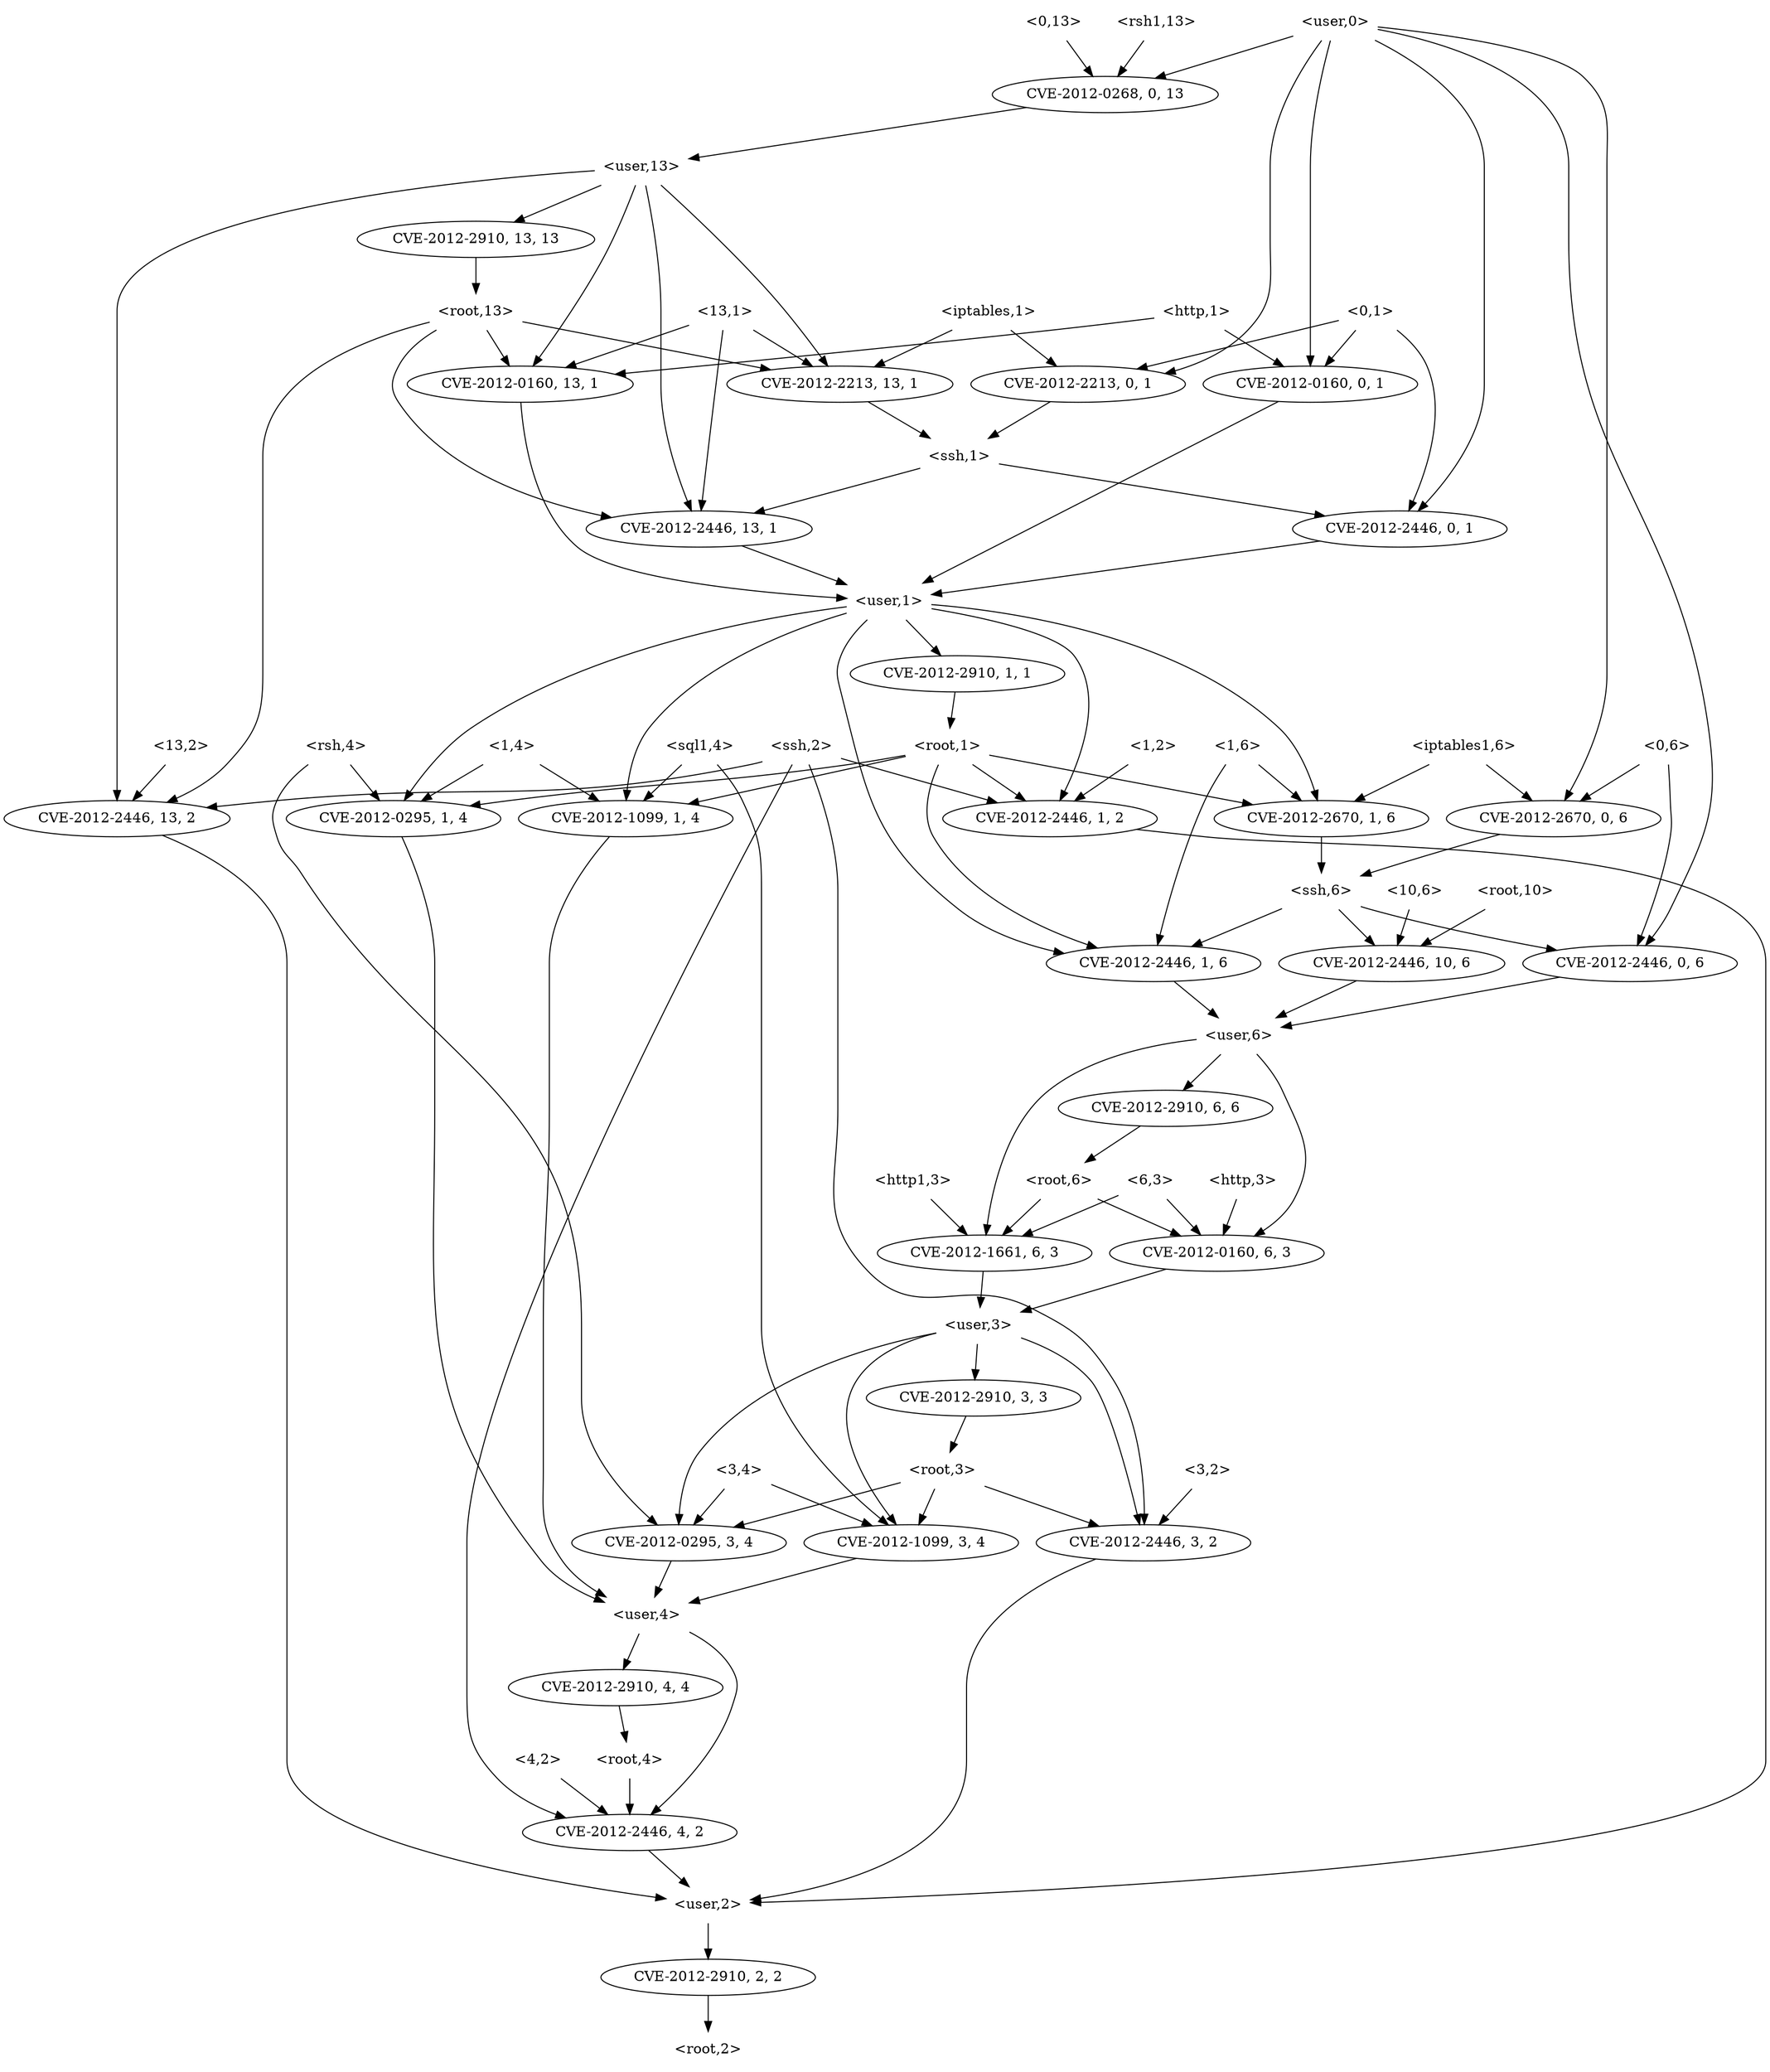 strict digraph {
	graph [bb="0,0,1488,2052"];
	node [label="\N"];
	"<rsh,4>"	 [height=0.5,
		pos="1152,1314",
		shape=plaintext,
		width=0.81944];
	"<v_rsh,3,4>"	 [height=0.5,
		label=<CVE-2012-0295, 3, 4>,
		pos="834,522",
		width=2.4499];
	"<rsh,4>" -> "<v_rsh,3,4>"	 [pos="e,853.44,539.87 1122.3,1297.6 1107.7,1288.6 1091.1,1275.8 1081,1260 1059.2,1225.9 1062,1211.4 1062,1171 1062,1171 1062,1171 1062\
,737 1062,723.36 921.48,599.24 861.07,546.52"];
	"<v_rsh,1,4>"	 [height=0.5,
		label=<CVE-2012-0295, 1, 4>,
		pos="1178,1242",
		width=2.4499];
	"<rsh,4>" -> "<v_rsh,1,4>"	 [pos="e,1171.6,1260.1 1158.4,1295.7 1161.4,1287.8 1164.9,1278.3 1168.1,1269.5"];
	"<user,4>"	 [height=0.5,
		pos="931,450",
		shape=plaintext,
		width=0.91667];
	"<v_rsh,3,4>" -> "<user,4>"	 [pos="e,907.16,468.2 856.99,504.41 869.51,495.37 885.22,484.04 898.93,474.14"];
	"<v_rsh,1,4>" -> "<user,4>"	 [pos="e,964.13,456.51 1205.3,1224.8 1240.4,1201.8 1297,1155.8 1297,1099 1297,1099 1297,1099 1297,593 1297,524.44 1071,475.95 974.18,458.32"];
	"<root,3>"	 [height=0.5,
		pos="768,594",
		shape=plaintext,
		width=0.89583];
	"<root,3>" -> "<v_rsh,3,4>"	 [pos="e,817.87,540.1 784.31,575.7 792.31,567.22 802.07,556.86 810.82,547.58"];
	"<v_sql1,3,4>"	 [height=0.5,
		label=<CVE-2012-1099, 3, 4>,
		pos="1029,522",
		width=2.4499];
	"<root,3>" -> "<v_sql1,3,4>"	 [pos="e,977.98,536.68 800.27,584.35 842.04,573.14 915.68,553.39 968.12,539.33"];
	"<v_ssh,3,2>"	 [height=0.5,
		label=<CVE-2012-2446, 3, 2>,
		pos="173,522",
		width=2.4499];
	"<root,3>" -> "<v_ssh,3,2>"	 [pos="e,247.27,531.74 735.59,589.19 645.72,578.61 391.2,548.67 257.47,532.94"];
	"<v_sql1,3,4>" -> "<user,4>"	 [pos="e,955.08,468.2 1005.8,504.41 993.12,495.37 977.26,484.04 963.4,474.14"];
	"<user,2>"	 [height=0.5,
		pos="250,162",
		shape=plaintext,
		width=0.91667];
	"<v_ssh,3,2>" -> "<user,2>"	 [pos="e,242.31,180.09 180.89,503.93 192.29,477.67 212,425.53 212,379 212,379 212,379 212,305 212,263.63 227.23,217.72 238.41,189.61"];
	"<0,1>"	 [height=0.5,
		pos="1174,1746",
		shape=plaintext,
		width=0.75];
	"<v_http,0,1>"	 [height=0.5,
		label=<CVE-2012-0160, 0, 1>,
		pos="1229,1674",
		width=2.4499];
	"<0,1>" -> "<v_http,0,1>"	 [pos="e,1215.6,1692.1 1187.6,1727.7 1194.1,1719.4 1202.1,1709.3 1209.2,1700.1"];
	"<v_iptables,0,1>"	 [height=0.5,
		label=<CVE-2012-2213, 0, 1>,
		pos="1034,1674",
		width=2.4499];
	"<0,1>" -> "<v_iptables,0,1>"	 [pos="e,1065.7,1690.8 1146.7,1731.3 1126.3,1721.1 1098,1707 1074.9,1695.4"];
	"<v_ssh,0,1>"	 [height=0.5,
		label=<CVE-2012-2446, 0, 1>,
		pos="1293,1530",
		width=2.4499];
	"<0,1>" -> "<v_ssh,0,1>"	 [pos="e,1304.4,1548.3 1201.2,1744.4 1236.7,1742.1 1297.6,1732 1326,1692 1354.8,1651.4 1329,1591.3 1309.6,1557.2"];
	"<user,1>"	 [height=0.5,
		pos="1044,1458",
		shape=plaintext,
		width=0.91667];
	"<v_http,0,1>" -> "<user,1>"	 [pos="e,1058.7,1476 1214.5,1656.2 1182,1618.6 1103.4,1527.7 1065.3,1483.7"];
	"<ssh,1>"	 [height=0.5,
		pos="930,1602",
		shape=plaintext,
		width=0.84028];
	"<v_iptables,0,1>" -> "<ssh,1>"	 [pos="e,955.32,1620 1009.6,1656.6 995.97,1647.4 978.74,1635.8 963.8,1625.8"];
	"<v_ssh,0,1>" -> "<user,1>"	 [pos="e,1077.1,1468.3 1243.5,1515.1 1197.7,1502.2 1130.3,1483.3 1086.8,1471"];
	"<v_iptables,13,1>"	 [height=0.5,
		label=<CVE-2012-2213, 13, 1>,
		pos="835,1674",
		width=2.5686];
	"<v_iptables,13,1>" -> "<ssh,1>"	 [pos="e,906.66,1620.2 857.51,1656.4 869.78,1647.4 885.16,1636 898.59,1626.1"];
	"<v_ssh,13,1>"	 [height=0.5,
		label=<CVE-2012-2446, 13, 1>,
		pos="555,1530",
		width=2.5686];
	"<ssh,1>" -> "<v_ssh,13,1>"	 [pos="e,619.4,1543 899.63,1595.3 841.3,1584.4 712.06,1560.3 629.48,1544.9"];
	"<ssh,1>" -> "<v_ssh,0,1>"	 [pos="e,1231.1,1542.9 960.32,1595.2 1017.3,1584.2 1141.6,1560.2 1221.1,1544.9"];
	"<v_ssh,4,2>"	 [height=0.5,
		label=<CVE-2012-2446, 4, 2>,
		pos="473,234",
		width=2.4499];
	"<user,4>" -> "<v_ssh,4,2>"	 [pos="e,546.57,243.94 912.86,431.95 876.68,398.93 791.72,326.14 707,288 659.4,266.58 602.34,253.43 556.48,245.58"];
	"<v_root,4,4>"	 [height=0.5,
		label=<CVE-2012-2910, 4, 4>,
		pos="695,378",
		width=2.4499];
	"<user,4>" -> "<v_root,4,4>"	 [pos="e,742.95,393.22 897.94,439.19 860.35,428.05 798.32,409.65 752.71,396.12"];
	"<v_ssh,13,1>" -> "<user,1>"	 [pos="e,1010.8,1463.4 623.75,1517.9 636.46,1515.9 649.63,1513.8 662,1512 784.52,1493.8 929.46,1474.2 1000.4,1464.8"];
	"<v_ssh,1,2>"	 [height=0.5,
		label=<CVE-2012-2446, 1, 2>,
		pos="367,1242",
		width=2.4499];
	"<user,1>" -> "<v_ssh,1,2>"	 [pos="e,384.22,1259.8 1010.9,1454.5 922.01,1446.8 671.85,1418.4 485,1332 449.37,1315.5 414.19,1287 391.64,1266.6"];
	"<v_iptables1,1,6>"	 [height=0.5,
		label=<CVE-2012-2670, 1, 6>,
		pos="832,1242",
		width=2.4499];
	"<user,1>" -> "<v_iptables1,1,6>"	 [pos="e,839.77,1260.2 1015.7,1440 981.39,1418.2 923.15,1377.8 884,1332 867.67,1312.9 853.6,1287.9 844.23,1269.3"];
	"<v_sql1,1,4>"	 [height=0.5,
		label=<CVE-2012-1099, 1, 4>,
		pos="1373,1242",
		width=2.4499];
	"<user,1>" -> "<v_sql1,1,4>"	 [pos="e,1368.1,1260 1077.4,1451.9 1137.2,1441.1 1262.9,1410 1331,1332 1346.9,1313.8 1358.1,1288.5 1364.9,1269.5"];
	"<v_root,1,1>"	 [height=0.5,
		label=<CVE-2012-2910, 1, 1>,
		pos="1102,1386",
		width=2.4499];
	"<user,1>" -> "<v_root,1,1>"	 [pos="e,1087.8,1404.1 1058.3,1439.7 1065.3,1431.3 1073.8,1421.1 1081.4,1411.9"];
	"<user,1>" -> "<v_rsh,1,4>"	 [pos="e,1187.3,1260.1 1077.2,1456.2 1113.8,1453.4 1171.4,1442.6 1199,1404 1227.6,1364 1207.5,1303.9 1191.8,1269.5"];
	"<v_ssh,1,6>"	 [height=0.5,
		label=<CVE-2012-2446, 1, 6>,
		pos="946,1098",
		width=2.4499];
	"<user,1>" -> "<v_ssh,1,6>"	 [pos="e,954.09,1116.1 1028.2,1439.6 1020.1,1429.8 1010.8,1416.9 1005,1404 988.42,1367.1 986,1355.4 986,1315 986,1315 986,1315 986,1241\
 986,1199.5 969.96,1153.6 958.2,1125.5"];
	"<v_http1,6,3>"	 [height=0.5,
		label=<CVE-2012-1661, 6, 3>,
		pos="554,810",
		width=2.4499];
	"<user,3>"	 [height=0.5,
		pos="747,738",
		shape=plaintext,
		width=0.91667];
	"<v_http1,6,3>" -> "<user,3>"	 [pos="e,713.99,750.97 595.4,793.98 627.52,782.33 671.89,766.24 704.33,754.48"];
	"<user,3>" -> "<v_rsh,3,4>"	 [pos="e,839.94,540.4 780.07,727.19 800.7,719.17 825.61,705.56 838,684 861.99,642.26 851.9,583.83 842.72,550.05"];
	"<user,3>" -> "<v_sql1,3,4>"	 [pos="e,1029.2,540.29 780.4,730.72 836.44,718.38 949.05,685.47 1008,612 1021.9,594.63 1026.9,569.58 1028.5,550.48"];
	"<user,3>" -> "<v_ssh,3,2>"	 [pos="e,213.56,538.12 713.66,724.57 617.29,688.64 337.97,584.51 223.17,541.71"];
	"<v_root,3,3>"	 [height=0.5,
		label=<CVE-2012-2910, 3, 3>,
		pos="741,666",
		width=2.4499];
	"<user,3>" -> "<v_root,3,3>"	 [pos="e,742.47,684.1 745.52,719.7 744.86,711.98 744.06,702.71 743.32,694.11"];
	"<13,2>"	 [height=0.5,
		pos="181,1314",
		shape=plaintext,
		width=0.78472];
	"<v_ssh,13,2>"	 [height=0.5,
		label=<CVE-2012-2446, 13, 2>,
		pos="92,1242",
		width=2.5686];
	"<13,2>" -> "<v_ssh,13,2>"	 [pos="e,113.13,1259.6 159,1295.7 147.62,1286.7 133.59,1275.7 121.3,1266"];
	"<v_ssh,13,2>" -> "<user,2>"	 [pos="e,216.82,171.06 84.917,1223.8 74.69,1197.5 57,1145.2 57,1099 57,1099 57,1099 57,305 57,231.03 150.12,191.31 207,173.94"];
	"<user,6>"	 [height=0.5,
		pos="628,1026",
		shape=plaintext,
		width=0.91667];
	"<v_ssh,1,6>" -> "<user,6>"	 [pos="e,661.26,1034.3 888.41,1084.3 825.9,1070.6 727.5,1048.9 671.26,1036.5"];
	"<v_http,6,3>"	 [height=0.5,
		label=<CVE-2012-0160, 6, 3>,
		pos="749,810",
		width=2.4499];
	"<user,6>" -> "<v_http,6,3>"	 [pos="e,751.42,828.07 661.06,1014.8 682.4,1006.6 709.06,992.91 725,972 754.68,933.06 755.18,873.09 752.4,838.39"];
	"<user,6>" -> "<v_http1,6,3>"	 [pos="e,528.32,827.39 594.93,1013.1 574.39,1004.4 548.64,990.71 531,972 506.72,946.25 504.74,934.53 497,900 493.5,884.39 490.61,878.67\
 497,864 502.06,852.39 511.06,842.17 520.43,833.89"];
	"<v_root,6,6>"	 [height=0.5,
		label=<CVE-2012-2910, 6, 6>,
		pos="628,954",
		width=2.4499];
	"<user,6>" -> "<v_root,6,6>"	 [pos="e,628,972.1 628,1007.7 628,999.98 628,990.71 628,982.11"];
	"<iptables,1>"	 [height=0.5,
		pos="958,1746",
		shape=plaintext,
		width=1.1944];
	"<iptables,1>" -> "<v_iptables,0,1>"	 [pos="e,1016,1691.6 976.79,1727.7 986.31,1718.9 998.03,1708.1 1008.4,1698.6"];
	"<iptables,1>" -> "<v_iptables,13,1>"	 [pos="e,863.51,1691.2 927.91,1727.9 911.2,1718.4 890.25,1706.4 872.48,1696.3"];
	"<6,3>"	 [height=0.5,
		pos="706,882",
		shape=plaintext,
		width=0.75];
	"<6,3>" -> "<v_http,6,3>"	 [pos="e,738.49,828.1 716.63,863.7 721.63,855.56 727.69,845.69 733.21,836.7"];
	"<6,3>" -> "<v_http1,6,3>"	 [pos="e,588.13,826.72 678.83,868.49 656.24,858.08 623.67,843.09 597.47,831.02"];
	"<v_http,6,3>" -> "<user,3>"	 [pos="e,747.49,756.1 748.51,791.7 748.29,783.98 748.02,774.71 747.77,766.11"];
	"<root,1>"	 [height=0.5,
		pos="1055,1314",
		shape=plaintext,
		width=0.89583];
	"<root,1>" -> "<v_sql1,1,4>"	 [pos="e,1309.1,1254.5 1087.4,1303 1095.7,1300.6 1104.6,1298.1 1113,1296 1175.4,1280.5 1247,1266.2 1299.2,1256.3"];
	"<root,1>" -> "<v_rsh,1,4>"	 [pos="e,1149.5,1259.2 1085.1,1295.9 1101.8,1286.4 1122.8,1274.4 1140.5,1264.3"];
	"<root,1>" -> "<v_ssh,1,2>"	 [pos="e,444.06,1250.8 1022.6,1306.7 1003.3,1303.2 978.31,1298.9 956,1296 771.94,1272.3 724.79,1277.1 540,1260 512.03,1257.4 481.53,1254.5\
 454.04,1251.8"];
	"<root,1>" -> "<v_iptables1,1,6>"	 [pos="e,878.03,1257.4 1022.6,1302.8 987.27,1291.7 930.18,1273.8 887.68,1260.5"];
	"<root,1>" -> "<v_ssh,1,6>"	 [pos="e,967.08,1115.5 1051.9,1295.9 1045.7,1265.2 1029.9,1199.5 1000,1152 993.16,1141.1 983.69,1130.9 974.58,1122.3"];
	"<v_sql1,1,4>" -> "<user,4>"	 [pos="e,964.22,454.41 1373,1224 1373,1197.3 1373,1144.1 1373,1099 1373,1099 1373,1099 1373,593 1373,509.84 1085.8,468.49 974.44,455.57"];
	"<v_ssh,1,2>" -> "<user,2>"	 [pos="e,257.89,180.07 342.34,1224.6 330.21,1215.3 316.41,1202.5 308,1188 287.74,1153 289,1139.4 289,1099 289,1099 289,1099 289,305 289\
,263.56 273.36,217.67 261.89,189.58"];
	"<ssh,6>"	 [height=0.5,
		pos="637,1170",
		shape=plaintext,
		width=0.84028];
	"<v_iptables1,1,6>" -> "<ssh,6>"	 [pos="e,667.3,1181.9 790.17,1226 756.7,1214 710.07,1197.2 677.08,1185.4"];
	"<user,13>"	 [height=0.5,
		pos="458,1890",
		shape=plaintext,
		width=1.0069];
	"<user,13>" -> "<v_ssh,13,2>"	 [pos="e,100.27,1260 439.61,1871.9 429.56,1862 417.3,1848.9 408,1836 333.24,1731.9 154.08,1369.8 104.76,1269.1"];
	"<v_root,13,13>"	 [height=0.5,
		label=<CVE-2012-2910, 13, 13>,
		pos="521,1818",
		width=2.7013];
	"<user,13>" -> "<v_root,13,13>"	 [pos="e,505.61,1836.1 473.57,1871.7 481.2,1863.2 490.52,1852.9 498.88,1843.6"];
	"<user,13>" -> "<v_ssh,13,1>"	 [pos="e,533.77,1547.6 438.96,1871.8 429.82,1862.3 419.83,1849.6 415,1836 409.65,1820.9 412.02,1815.7 415,1800 434.23,1698.6 442.65,1669.8\
 500,1584 507.2,1573.2 516.91,1563 526.17,1554.4"];
	"<user,13>" -> "<v_iptables,13,1>"	 [pos="e,820.76,1692.1 494.3,1882.7 533.52,1875 597.21,1860 648,1836 698.51,1812.2 708.72,1800.5 751,1764 774.12,1744 797.75,1718.4 814.04\
,1699.8"];
	"<v_http,13,1>"	 [height=0.5,
		label=<CVE-2012-0160, 13, 1>,
		pos="593,1674",
		width=2.5686];
	"<user,13>" -> "<v_http,13,1>"	 [pos="e,604.4,1691.9 494.41,1889.2 534.32,1887.3 596.69,1877.3 627,1836 656.68,1795.6 629.69,1734.9 609.78,1700.8"];
	"<root,13>"	 [height=0.5,
		pos="521,1746",
		shape=plaintext,
		width=1];
	"<v_root,13,13>" -> "<root,13>"	 [pos="e,521,1764.1 521,1799.7 521,1792 521,1782.7 521,1774.1"];
	"<v_http,13,1>" -> "<user,1>"	 [pos="e,1010.9,1474.7 626.53,1657.1 707.29,1618.8 912.46,1521.4 1001.6,1479.1"];
	"<v_root,3,3>" -> "<root,3>"	 [pos="e,761.4,612.1 747.67,647.7 750.71,639.81 754.38,630.3 757.76,621.55"];
	"<v_root,2,2>"	 [height=0.5,
		label=<CVE-2012-2910, 2, 2>,
		pos="250,90",
		width=2.4499];
	"<user,2>" -> "<v_root,2,2>"	 [pos="e,250,108.1 250,143.7 250,135.98 250,126.71 250,118.11"];
	"<rsh1,13>"	 [height=0.5,
		pos="159,2034",
		shape=plaintext,
		width=1.0278];
	"<v_rsh1,0,13>"	 [height=0.5,
		label=<CVE-2012-0268, 0, 13>,
		pos="161,1962",
		width=2.5686];
	"<rsh1,13>" -> "<v_rsh1,0,13>"	 [pos="e,160.51,1980.1 159.49,2015.7 159.71,2008 159.98,1998.7 160.23,1990.1"];
	"<v_rsh1,0,13>" -> "<user,13>"	 [pos="e,421.33,1899.6 217.56,1947.7 273.73,1934.4 358.84,1914.4 411.29,1902"];
	"<root,6>"	 [height=0.5,
		pos="628,882",
		shape=plaintext,
		width=0.89583];
	"<v_root,6,6>" -> "<root,6>"	 [pos="e,628,900.1 628,935.7 628,927.98 628,918.71 628,910.11"];
	"<root,6>" -> "<v_http1,6,3>"	 [pos="e,571.83,827.86 609.71,863.7 600.5,854.99 589.19,844.29 579.18,834.82"];
	"<root,6>" -> "<v_http,6,3>"	 [pos="e,720.95,827.23 657.6,863.88 674.04,854.36 694.65,842.44 712.13,832.33"];
	"<v_ssh,10,6>"	 [height=0.5,
		label=<CVE-2012-2446, 10, 6>,
		pos="429,1098",
		width=2.5686];
	"<v_ssh,10,6>" -> "<user,6>"	 [pos="e,594.91,1038.6 471.69,1082 505.26,1070.2 551.82,1053.8 585.37,1042"];
	"<http1,3>"	 [height=0.5,
		pos="542,882",
		shape=plaintext,
		width=0.97917];
	"<http1,3>" -> "<v_http1,6,3>"	 [pos="e,551.07,828.1 544.97,863.7 546.29,855.98 547.88,846.71 549.35,838.11"];
	"<sql1,4>"	 [height=0.5,
		pos="1455,1314",
		shape=plaintext,
		width=0.91667];
	"<sql1,4>" -> "<v_sql1,1,4>"	 [pos="e,1392.5,1259.6 1434.7,1295.7 1424.3,1286.8 1411.6,1275.9 1400.3,1266.3"];
	"<sql1,4>" -> "<v_sql1,3,4>"	 [pos="e,1050.7,539.6 1461.2,1295.6 1464.6,1285.4 1468.3,1272.1 1470,1260 1472.2,1244.2 1472.2,1239.8 1470,1224 1441.4,1021.4 1434.4,955.21\
 1311,792 1232.8,688.55 1113.6,589.22 1058.7,545.83"];
	"<3,2>"	 [height=0.5,
		pos="158,594",
		shape=plaintext,
		width=0.75];
	"<3,2>" -> "<v_ssh,3,2>"	 [pos="e,169.33,540.1 161.71,575.7 163.36,567.98 165.35,558.71 167.19,550.11"];
	"<root,10>"	 [height=0.5,
		pos="429,1170",
		shape=plaintext,
		width=1];
	"<root,10>" -> "<v_ssh,10,6>"	 [pos="e,429,1116.1 429,1151.7 429,1144 429,1134.7 429,1126.1"];
	"<0,13>"	 [height=0.5,
		pos="243,2034",
		shape=plaintext,
		width=0.78472];
	"<0,13>" -> "<v_rsh1,0,13>"	 [pos="e,180.47,1979.6 222.73,2015.7 212.35,2006.8 199.56,1995.9 188.32,1986.3"];
	"<0,6>"	 [height=0.5,
		pos="521,1314",
		shape=plaintext,
		width=0.75];
	"<v_ssh,0,6>"	 [height=0.5,
		label=<CVE-2012-2446, 0, 6>,
		pos="628,1098",
		width=2.4499];
	"<0,6>" -> "<v_ssh,0,6>"	 [pos="e,612.73,1115.8 522.58,1296 524.75,1277.6 529.63,1247.7 540,1224 556.63,1185.9 585.83,1147.7 606,1123.7"];
	"<v_iptables1,0,6>"	 [height=0.5,
		label=<CVE-2012-2670, 0, 6>,
		pos="637,1242",
		width=2.4499];
	"<0,6>" -> "<v_iptables1,0,6>"	 [pos="e,609.97,1259.3 548.2,1296.6 564.05,1287 584.23,1274.8 601.34,1264.5"];
	"<v_ssh,0,6>" -> "<user,6>"	 [pos="e,628,1044.1 628,1079.7 628,1072 628,1062.7 628,1054.1"];
	"<v_iptables1,0,6>" -> "<ssh,6>"	 [pos="e,637,1188.1 637,1223.7 637,1216 637,1206.7 637,1198.1"];
	"<root,4>"	 [height=0.5,
		pos="666,306",
		shape=plaintext,
		width=0.89583];
	"<v_root,4,4>" -> "<root,4>"	 [pos="e,673.16,324.28 687.98,360.05 684.72,352.18 680.76,342.62 677.1,333.79"];
	"<root,4>" -> "<v_ssh,4,2>"	 [pos="e,514.16,249.93 633.7,293.28 603.68,282.4 558.5,266.01 523.69,253.38"];
	"<4,2>"	 [height=0.5,
		pos="473,306",
		shape=plaintext,
		width=0.75];
	"<4,2>" -> "<v_ssh,4,2>"	 [pos="e,473,252.1 473,287.7 473,279.98 473,270.71 473,262.11"];
	"<v_ssh,4,2>" -> "<user,2>"	 [pos="e,283.2,173.42 427.06,218.58 387.74,206.24 331.54,188.59 293.06,176.52"];
	"<3,4>"	 [height=0.5,
		pos="972,594",
		shape=plaintext,
		width=0.75];
	"<3,4>" -> "<v_rsh,3,4>"	 [pos="e,865.55,539.01 944.74,579.17 924.71,569.01 897.18,555.05 874.58,543.59"];
	"<3,4>" -> "<v_sql1,3,4>"	 [pos="e,1015.1,540.1 986.09,575.7 992.92,567.3 1001.3,557.07 1008.8,547.86"];
	"<ssh,6>" -> "<v_ssh,0,6>"	 [pos="e,630.2,1116.1 634.78,1151.7 633.78,1144 632.59,1134.7 631.49,1126.1"];
	"<ssh,6>" -> "<v_ssh,10,6>"	 [pos="e,473.27,1113.9 606.31,1158.7 573.91,1147.8 522.2,1130.4 482.96,1117.2"];
	"<ssh,6>" -> "<v_ssh,1,6>"	 [pos="e,889.19,1111.9 667.47,1162.1 716.42,1151 813.72,1129 879.35,1114.1"];
	"<ssh,2>"	 [height=0.5,
		pos="297,1314",
		shape=plaintext,
		width=0.84028];
	"<ssh,2>" -> "<v_ssh,4,2>"	 [pos="e,437.28,250.62 286.81,1295.8 281.17,1285.7 274.42,1272.5 270,1260 256.48,1221.9 251,1211.4 251,1171 251,1171 251,1171 251,1097 \
251,996.07 327,983.93 327,883 327,883 327,883 327,377 327,319.73 385.45,278.08 428.38,255.22"];
	"<ssh,2>" -> "<v_ssh,13,2>"	 [pos="e,138.04,1257.7 266.56,1301.3 261.7,1299.5 256.72,1297.7 252,1296 217.53,1283.8 178.58,1270.9 147.75,1260.8"];
	"<ssh,2>" -> "<v_ssh,1,2>"	 [pos="e,349.9,1260.1 314.3,1295.7 322.86,1287.1 333.34,1276.7 342.7,1267.3"];
	"<ssh,2>" -> "<v_ssh,3,2>"	 [pos="e,181.09,540.05 271.33,1295.8 259.3,1286.5 245.72,1274.1 237,1260 215.4,1225.2 213,1212 213,1171 213,1171 213,1171 213,665 213,623.48\
 196.96,577.61 185.2,549.54"];
	"<10,6>"	 [height=0.5,
		pos="346,1170",
		shape=plaintext,
		width=0.78472];
	"<10,6>" -> "<v_ssh,10,6>"	 [pos="e,409.29,1115.6 366.52,1151.7 377.02,1142.8 389.97,1131.9 401.34,1122.3"];
	"<http,1>"	 [height=0.5,
		pos="859,1746",
		shape=plaintext,
		width=0.89583];
	"<http,1>" -> "<v_http,0,1>"	 [pos="e,1164.4,1686.3 891.37,1732.4 896.23,1730.8 901.21,1729.2 906,1728 1004.1,1702.7 1031.1,1708.7 1131,1692 1138.6,1690.7 1146.5,1689.4\
 1154.5,1688"];
	"<http,1>" -> "<v_http,13,1>"	 [pos="e,645.73,1688.9 826.65,1736.5 784.29,1725.3 709.12,1705.6 655.48,1691.4"];
	"<13,1>"	 [height=0.5,
		pos="714,1746",
		shape=plaintext,
		width=0.78472];
	"<13,1>" -> "<v_ssh,13,1>"	 [pos="e,581.52,1547.4 713.22,1727.8 711.7,1709 707.2,1678.5 694,1656 668.37,1612.2 622.22,1575.3 590.16,1553.2"];
	"<13,1>" -> "<v_iptables,13,1>"	 [pos="e,806.81,1691.3 742.37,1728.6 758.91,1719 779.95,1706.8 797.81,1696.5"];
	"<13,1>" -> "<v_http,13,1>"	 [pos="e,621.19,1691.3 685.63,1728.6 669.09,1719 648.05,1706.8 630.19,1696.5"];
	"<root,2>"	 [height=0.5,
		pos="250,18",
		shape=plaintext,
		width=0.89583];
	"<root,13>" -> "<v_ssh,13,2>"	 [pos="e,143.2,1257 509.31,1727.8 502.26,1717.5 493.1,1704 485,1692 425.52,1604.1 300,1363.4 218,1296 199.07,1280.4 174.92,1268.8 152.84\
,1260.5"];
	"<root,13>" -> "<v_ssh,13,1>"	 [pos="e,542.84,1548.2 508.27,1727.8 501.71,1717.9 494.39,1704.9 491,1692 486.92,1676.5 487.25,1671.6 491,1656 499.87,1619.2 521.5,1581.1\
 537.16,1556.8"];
	"<root,13>" -> "<v_iptables,13,1>"	 [pos="e,776.5,1688 557.02,1737 607.94,1725.6 701.94,1704.7 766.41,1690.3"];
	"<root,13>" -> "<v_http,13,1>"	 [pos="e,575.66,1691.9 538.8,1727.7 547.67,1719.1 558.54,1708.5 568.22,1699.1"];
	"<v_root,2,2>" -> "<root,2>"	 [pos="e,250,36.104 250,71.697 250,63.983 250,54.712 250,46.112"];
	"<user,0>"	 [height=0.5,
		pos="677,2034",
		shape=plaintext,
		width=0.91667];
	"<user,0>" -> "<v_ssh,0,6>"	 [pos="e,601.04,1115.2 643.74,2033.9 584.69,2034.1 459.19,2028.2 368,1980 319.37,1954.3 282,1946 282,1891 282,1891 282,1891 282,1601 282\
,1484.1 477,1238.2 556,1152 566.65,1140.4 580.19,1129.6 592.64,1120.9"];
	"<user,0>" -> "<v_ssh,0,1>"	 [pos="e,1312.5,1547.6 710.1,2033.5 849.68,2034.7 1383,2030.1 1383,1891 1383,1891 1383,1891 1383,1673 1383,1625.4 1346.5,1580.9 1320,1554.8"];
	"<user,0>" -> "<v_iptables,0,1>"	 [pos="e,1033.4,1692 710.3,2027 798.43,2010.3 1031,1959.7 1031,1891 1031,1891 1031,1891 1031,1817 1031,1777 1032.2,1730.6 1033.1,1702.1"];
	"<user,0>" -> "<v_iptables1,0,6>"	 [pos="e,622.56,1260.1 643.73,2027.2 555.11,2010.6 320,1960.3 320,1891 320,1891 320,1891 320,1745 320,1633.8 545.29,1353.3 616.02,1268"];
	"<user,0>" -> "<v_http,0,1>"	 [pos="e,1229,1692 710.29,2031.7 829.63,2025.9 1229,1998.7 1229,1891 1229,1891 1229,1891 1229,1817 1229,1777 1229,1730.7 1229,1702.1"];
	"<user,0>" -> "<v_rsh1,0,13>"	 [pos="e,229.45,1974.2 643.82,2029 574.13,2020.6 407.43,2000.1 268,1980 258.74,1978.7 249.04,1977.2 239.43,1975.7"];
	"<1,6>"	 [height=0.5,
		pos="920,1314",
		shape=plaintext,
		width=0.75];
	"<1,6>" -> "<v_iptables1,1,6>"	 [pos="e,852.9,1259.6 898.25,1295.7 887,1286.7 873.12,1275.7 860.97,1266"];
	"<1,6>" -> "<v_ssh,1,6>"	 [pos="e,944.52,1116.4 923.19,1295.9 925.05,1285.5 927.35,1272 929,1260 935.44,1213.2 940.75,1158.5 943.64,1126.4"];
	"<1,2>"	 [height=0.5,
		pos="373,1314",
		shape=plaintext,
		width=0.75];
	"<1,2>" -> "<v_ssh,1,2>"	 [pos="e,368.47,1260.1 371.52,1295.7 370.86,1288 370.06,1278.7 369.32,1270.1"];
	"<v_root,1,1>" -> "<root,1>"	 [pos="e,1066.6,1332.3 1090.6,1368.1 1085.1,1359.8 1078.4,1349.8 1072.2,1340.7"];
	"<1,4>"	 [height=0.5,
		pos="1295,1314",
		shape=plaintext,
		width=0.75];
	"<1,4>" -> "<v_sql1,1,4>"	 [pos="e,1354.5,1259.6 1314.3,1295.7 1324.2,1286.8 1336.3,1275.9 1347,1266.3"];
	"<1,4>" -> "<v_rsh,1,4>"	 [pos="e,1205,1259.1 1267.9,1296.8 1251.8,1287.1 1231.2,1274.8 1213.8,1264.4"];
	"<iptables1,6>"	 [height=0.5,
		pos="726,1314",
		shape=plaintext,
		width=1.2778];
	"<iptables1,6>" -> "<v_iptables1,1,6>"	 [pos="e,807.07,1259.5 751.93,1295.9 765.97,1286.6 783.47,1275 798.53,1265.1"];
	"<iptables1,6>" -> "<v_iptables1,0,6>"	 [pos="e,658.13,1259.6 704,1295.7 692.62,1286.7 678.59,1275.7 666.3,1266"];
	"<http,3>"	 [height=0.5,
		pos="822,882",
		shape=plaintext,
		width=0.89583];
	"<http,3>" -> "<v_http,6,3>"	 [pos="e,766.59,827.86 803.96,863.7 794.87,854.99 783.72,844.29 773.84,834.82"];
}
